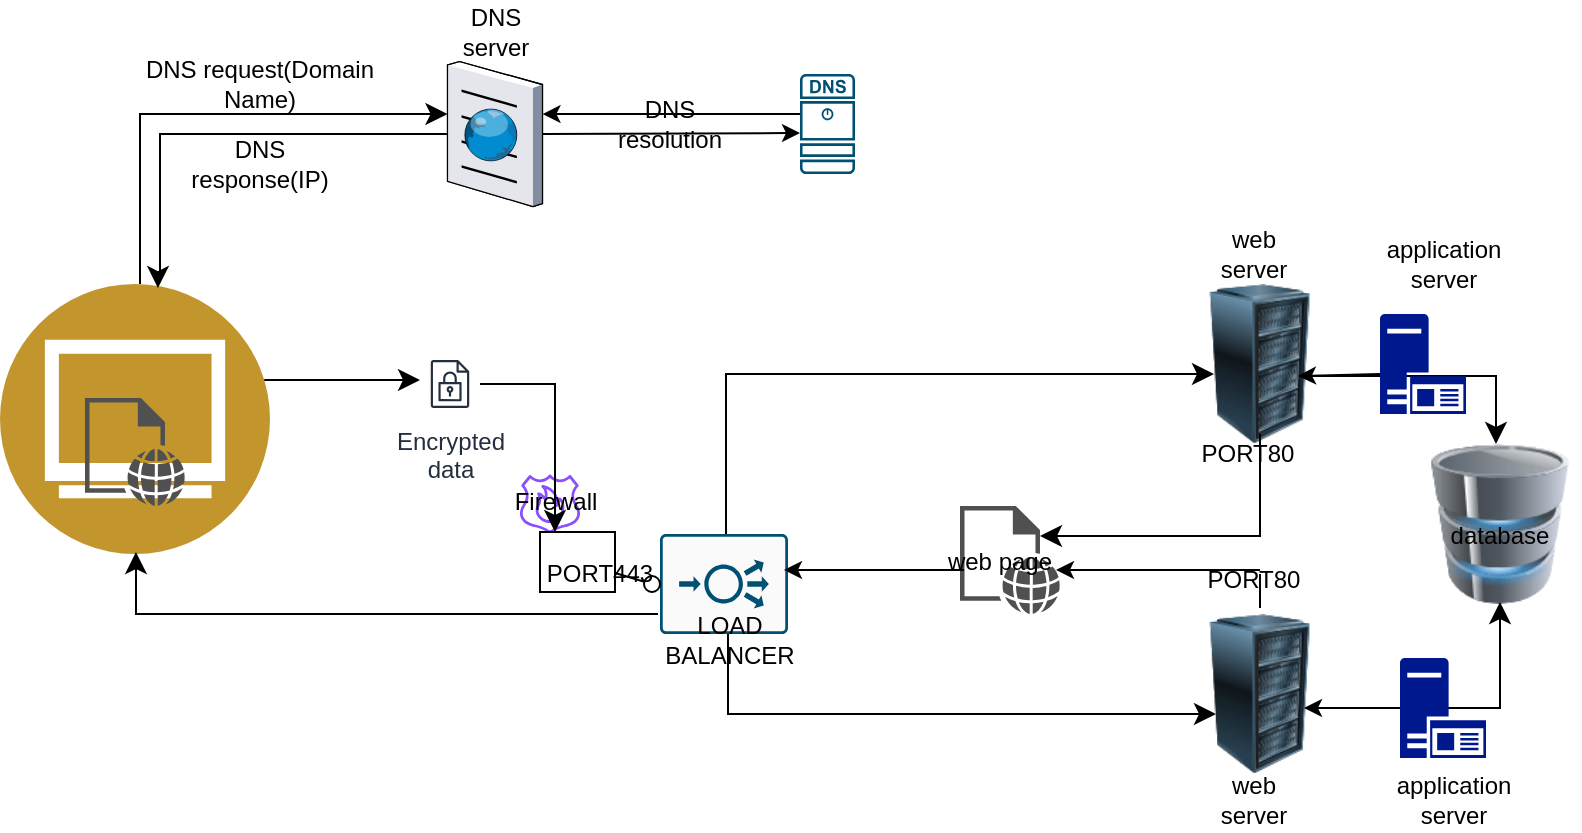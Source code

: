 <mxfile version="24.0.7" type="github">
  <diagram name="Page-1" id="pLf0DlgirJg2gfVvpEym">
    <mxGraphModel dx="880" dy="434" grid="1" gridSize="10" guides="1" tooltips="1" connect="1" arrows="1" fold="1" page="1" pageScale="1" pageWidth="850" pageHeight="1100" math="0" shadow="0">
      <root>
        <mxCell id="0" />
        <mxCell id="1" parent="0" />
        <mxCell id="1oSkQ_wVZr1lqETH9gVj-1" value="" style="verticalLabelPosition=bottom;sketch=0;aspect=fixed;html=1;verticalAlign=top;strokeColor=none;align=center;outlineConnect=0;shape=mxgraph.citrix.browser;" vertex="1" parent="1">
          <mxGeometry x="283.75" y="123.75" width="47.5" height="72.5" as="geometry" />
        </mxCell>
        <mxCell id="1oSkQ_wVZr1lqETH9gVj-2" value="" style="image;aspect=fixed;perimeter=ellipsePerimeter;html=1;align=center;shadow=0;dashed=0;fontColor=#4277BB;labelBackgroundColor=default;fontSize=12;spacingTop=3;image=img/lib/ibm/users/browser.svg;" vertex="1" parent="1">
          <mxGeometry x="60" y="235" width="135" height="135" as="geometry" />
        </mxCell>
        <mxCell id="1oSkQ_wVZr1lqETH9gVj-3" value="" style="sketch=0;points=[[0.015,0.015,0],[0.985,0.015,0],[0.985,0.985,0],[0.015,0.985,0],[0.25,0,0],[0.5,0,0],[0.75,0,0],[1,0.25,0],[1,0.5,0],[1,0.75,0],[0.75,1,0],[0.5,1,0],[0.25,1,0],[0,0.75,0],[0,0.5,0],[0,0.25,0]];verticalLabelPosition=bottom;html=1;verticalAlign=top;aspect=fixed;align=center;pointerEvents=1;shape=mxgraph.cisco19.dns_server;fillColor=#005073;strokeColor=none;" vertex="1" parent="1">
          <mxGeometry x="460" y="130" width="27.5" height="50" as="geometry" />
        </mxCell>
        <mxCell id="1oSkQ_wVZr1lqETH9gVj-4" value="" style="image;html=1;image=img/lib/clip_art/computers/Server_Rack_128x128.png" vertex="1" parent="1">
          <mxGeometry x="650" y="400" width="80" height="80" as="geometry" />
        </mxCell>
        <mxCell id="1oSkQ_wVZr1lqETH9gVj-5" value="" style="sketch=0;outlineConnect=0;fontColor=#232F3E;gradientColor=none;fillColor=#8C4FFF;strokeColor=none;dashed=0;verticalLabelPosition=bottom;verticalAlign=top;align=center;html=1;fontSize=12;fontStyle=0;aspect=fixed;pointerEvents=1;shape=mxgraph.aws4.route_53_resolver_dns_firewall;" vertex="1" parent="1">
          <mxGeometry x="320" y="330" width="30" height="30" as="geometry" />
        </mxCell>
        <mxCell id="1oSkQ_wVZr1lqETH9gVj-6" value="" style="sketch=0;points=[[0.015,0.015,0],[0.985,0.015,0],[0.985,0.985,0],[0.015,0.985,0],[0.25,0,0],[0.5,0,0],[0.75,0,0],[1,0.25,0],[1,0.5,0],[1,0.75,0],[0.75,1,0],[0.5,1,0],[0.25,1,0],[0,0.75,0],[0,0.5,0],[0,0.25,0]];verticalLabelPosition=bottom;html=1;verticalAlign=top;aspect=fixed;align=center;pointerEvents=1;shape=mxgraph.cisco19.rect;prIcon=load_balancer;fillColor=#FAFAFA;strokeColor=#005073;" vertex="1" parent="1">
          <mxGeometry x="390" y="360" width="64" height="50" as="geometry" />
        </mxCell>
        <mxCell id="1oSkQ_wVZr1lqETH9gVj-7" value="" style="image;html=1;image=img/lib/clip_art/computers/Server_Rack_128x128.png" vertex="1" parent="1">
          <mxGeometry x="650" y="235" width="80" height="80" as="geometry" />
        </mxCell>
        <mxCell id="1oSkQ_wVZr1lqETH9gVj-8" value="" style="html=1;rounded=0;" vertex="1" parent="1">
          <mxGeometry x="330" y="359" width="37.5" height="30" as="geometry" />
        </mxCell>
        <mxCell id="1oSkQ_wVZr1lqETH9gVj-9" value="" style="endArrow=none;html=1;rounded=0;align=center;verticalAlign=top;endFill=0;labelBackgroundColor=none;endSize=2;" edge="1" source="1oSkQ_wVZr1lqETH9gVj-8" target="1oSkQ_wVZr1lqETH9gVj-10" parent="1">
          <mxGeometry relative="1" as="geometry" />
        </mxCell>
        <mxCell id="1oSkQ_wVZr1lqETH9gVj-10" value="" style="ellipse;html=1;fontSize=11;align=center;fillColor=none;points=[];aspect=fixed;resizable=0;verticalAlign=bottom;labelPosition=center;verticalLabelPosition=top;flipH=1;" vertex="1" parent="1">
          <mxGeometry x="382" y="381" width="8" height="8" as="geometry" />
        </mxCell>
        <mxCell id="1oSkQ_wVZr1lqETH9gVj-12" value="" style="sketch=0;pointerEvents=1;shadow=0;dashed=0;html=1;strokeColor=none;fillColor=#505050;labelPosition=center;verticalLabelPosition=bottom;verticalAlign=top;outlineConnect=0;align=center;shape=mxgraph.office.concepts.web_page;" vertex="1" parent="1">
          <mxGeometry x="540" y="346" width="50" height="54" as="geometry" />
        </mxCell>
        <mxCell id="1oSkQ_wVZr1lqETH9gVj-13" value="" style="image;html=1;image=img/lib/clip_art/computers/Database_128x128.png" vertex="1" parent="1">
          <mxGeometry x="770" y="315" width="80" height="80" as="geometry" />
        </mxCell>
        <mxCell id="1oSkQ_wVZr1lqETH9gVj-14" value="" style="edgeStyle=segmentEdgeStyle;endArrow=classic;html=1;curved=0;rounded=0;endSize=8;startSize=8;entryX=0;entryY=0.362;entryDx=0;entryDy=0;entryPerimeter=0;" edge="1" parent="1" source="1oSkQ_wVZr1lqETH9gVj-2" target="1oSkQ_wVZr1lqETH9gVj-1">
          <mxGeometry width="50" height="50" relative="1" as="geometry">
            <mxPoint x="130" y="240" as="sourcePoint" />
            <mxPoint x="270" y="150" as="targetPoint" />
            <Array as="points">
              <mxPoint x="130" y="150" />
            </Array>
          </mxGeometry>
        </mxCell>
        <mxCell id="1oSkQ_wVZr1lqETH9gVj-15" value="DNS server" style="text;strokeColor=none;align=center;fillColor=none;html=1;verticalAlign=middle;whiteSpace=wrap;rounded=0;" vertex="1" parent="1">
          <mxGeometry x="277.5" y="93.75" width="60" height="30" as="geometry" />
        </mxCell>
        <mxCell id="1oSkQ_wVZr1lqETH9gVj-16" value="" style="endArrow=classic;html=1;rounded=0;entryX=0;entryY=0.75;entryDx=0;entryDy=0;entryPerimeter=0;exitX=0.995;exitY=0.61;exitDx=0;exitDy=0;exitPerimeter=0;" edge="1" parent="1">
          <mxGeometry width="50" height="50" relative="1" as="geometry">
            <mxPoint x="331.013" y="159.975" as="sourcePoint" />
            <mxPoint x="460" y="159.5" as="targetPoint" />
          </mxGeometry>
        </mxCell>
        <mxCell id="1oSkQ_wVZr1lqETH9gVj-17" value="" style="endArrow=classic;html=1;rounded=0;exitX=0;exitY=0.642;exitDx=0;exitDy=0;exitPerimeter=0;" edge="1" parent="1">
          <mxGeometry width="50" height="50" relative="1" as="geometry">
            <mxPoint x="460" y="150.0" as="sourcePoint" />
            <mxPoint x="331.25" y="150.011" as="targetPoint" />
          </mxGeometry>
        </mxCell>
        <mxCell id="1oSkQ_wVZr1lqETH9gVj-18" value="" style="edgeStyle=segmentEdgeStyle;endArrow=classic;html=1;curved=0;rounded=0;endSize=8;startSize=8;entryX=0.585;entryY=0.015;entryDx=0;entryDy=0;entryPerimeter=0;" edge="1" parent="1" source="1oSkQ_wVZr1lqETH9gVj-1" target="1oSkQ_wVZr1lqETH9gVj-2">
          <mxGeometry width="50" height="50" relative="1" as="geometry">
            <mxPoint x="130" y="173.75" as="sourcePoint" />
            <mxPoint x="140" y="230" as="targetPoint" />
            <Array as="points">
              <mxPoint x="140" y="160" />
              <mxPoint x="140" y="230" />
              <mxPoint x="139" y="230" />
            </Array>
          </mxGeometry>
        </mxCell>
        <mxCell id="1oSkQ_wVZr1lqETH9gVj-19" value="DNS request(Domain Name)" style="text;strokeColor=none;align=center;fillColor=none;html=1;verticalAlign=middle;whiteSpace=wrap;rounded=0;" vertex="1" parent="1">
          <mxGeometry x="130" y="120" width="120" height="30" as="geometry" />
        </mxCell>
        <mxCell id="1oSkQ_wVZr1lqETH9gVj-20" value="DNS response(IP)" style="text;strokeColor=none;align=center;fillColor=none;html=1;verticalAlign=middle;whiteSpace=wrap;rounded=0;" vertex="1" parent="1">
          <mxGeometry x="160" y="160" width="60" height="30" as="geometry" />
        </mxCell>
        <mxCell id="1oSkQ_wVZr1lqETH9gVj-21" value="DNS resolution" style="text;strokeColor=none;align=center;fillColor=none;html=1;verticalAlign=middle;whiteSpace=wrap;rounded=0;" vertex="1" parent="1">
          <mxGeometry x="365" y="140" width="60" height="30" as="geometry" />
        </mxCell>
        <mxCell id="1oSkQ_wVZr1lqETH9gVj-25" value="" style="edgeStyle=elbowEdgeStyle;elbow=horizontal;endArrow=classic;html=1;curved=0;rounded=0;endSize=8;startSize=8;" edge="1" parent="1" source="1oSkQ_wVZr1lqETH9gVj-11" target="1oSkQ_wVZr1lqETH9gVj-8">
          <mxGeometry width="50" height="50" relative="1" as="geometry">
            <mxPoint x="182.5" y="280" as="sourcePoint" />
            <mxPoint x="337.5" y="339" as="targetPoint" />
            <Array as="points">
              <mxPoint x="337.5" y="350" />
            </Array>
          </mxGeometry>
        </mxCell>
        <mxCell id="1oSkQ_wVZr1lqETH9gVj-26" value="" style="edgeStyle=elbowEdgeStyle;elbow=horizontal;endArrow=classic;html=1;curved=0;rounded=0;endSize=8;startSize=8;" edge="1" parent="1" source="1oSkQ_wVZr1lqETH9gVj-2" target="1oSkQ_wVZr1lqETH9gVj-11">
          <mxGeometry width="50" height="50" relative="1" as="geometry">
            <mxPoint x="195" y="283" as="sourcePoint" />
            <mxPoint x="337.5" y="339" as="targetPoint" />
            <Array as="points">
              <mxPoint x="233" y="283" />
            </Array>
          </mxGeometry>
        </mxCell>
        <mxCell id="1oSkQ_wVZr1lqETH9gVj-11" value="Encrypted&#xa;data" style="sketch=0;outlineConnect=0;fontColor=#232F3E;gradientColor=none;strokeColor=#232F3E;fillColor=#ffffff;dashed=0;verticalLabelPosition=bottom;verticalAlign=top;align=center;html=1;fontSize=12;fontStyle=0;aspect=fixed;shape=mxgraph.aws4.resourceIcon;resIcon=mxgraph.aws4.encrypted_data;" vertex="1" parent="1">
          <mxGeometry x="270" y="270" width="30" height="30" as="geometry" />
        </mxCell>
        <mxCell id="1oSkQ_wVZr1lqETH9gVj-28" value="" style="edgeStyle=elbowEdgeStyle;elbow=vertical;endArrow=classic;html=1;curved=0;rounded=0;endSize=8;startSize=8;exitX=0.25;exitY=0;exitDx=0;exitDy=0;exitPerimeter=0;" edge="1" parent="1">
          <mxGeometry width="50" height="50" relative="1" as="geometry">
            <mxPoint x="423" y="360" as="sourcePoint" />
            <mxPoint x="667" y="280" as="targetPoint" />
            <Array as="points">
              <mxPoint x="417" y="280" />
            </Array>
          </mxGeometry>
        </mxCell>
        <mxCell id="1oSkQ_wVZr1lqETH9gVj-29" value="" style="edgeStyle=elbowEdgeStyle;elbow=vertical;endArrow=classic;html=1;curved=0;rounded=0;endSize=8;startSize=8;exitX=0.25;exitY=1;exitDx=0;exitDy=0;exitPerimeter=0;" edge="1" parent="1">
          <mxGeometry width="50" height="50" relative="1" as="geometry">
            <mxPoint x="424" y="410" as="sourcePoint" />
            <mxPoint x="668" y="450" as="targetPoint" />
            <Array as="points">
              <mxPoint x="428" y="450" />
            </Array>
          </mxGeometry>
        </mxCell>
        <mxCell id="1oSkQ_wVZr1lqETH9gVj-30" value="" style="edgeStyle=segmentEdgeStyle;endArrow=classic;html=1;curved=0;rounded=0;endSize=8;startSize=8;entryX=0.5;entryY=1;entryDx=0;entryDy=0;" edge="1" parent="1">
          <mxGeometry width="50" height="50" relative="1" as="geometry">
            <mxPoint x="713" y="447" as="sourcePoint" />
            <mxPoint x="810" y="394" as="targetPoint" />
            <Array as="points">
              <mxPoint x="810" y="447" />
            </Array>
          </mxGeometry>
        </mxCell>
        <mxCell id="1oSkQ_wVZr1lqETH9gVj-32" value="" style="edgeStyle=segmentEdgeStyle;endArrow=classic;html=1;curved=0;rounded=0;endSize=8;startSize=8;" edge="1" parent="1">
          <mxGeometry width="50" height="50" relative="1" as="geometry">
            <mxPoint x="711" y="281" as="sourcePoint" />
            <mxPoint x="808" y="315" as="targetPoint" />
            <Array as="points">
              <mxPoint x="808" y="281" />
            </Array>
          </mxGeometry>
        </mxCell>
        <mxCell id="1oSkQ_wVZr1lqETH9gVj-33" value="" style="endArrow=classic;html=1;rounded=0;" edge="1" parent="1">
          <mxGeometry width="50" height="50" relative="1" as="geometry">
            <mxPoint x="802" y="447" as="sourcePoint" />
            <mxPoint x="712" y="447" as="targetPoint" />
          </mxGeometry>
        </mxCell>
        <mxCell id="1oSkQ_wVZr1lqETH9gVj-35" value="" style="endArrow=classic;html=1;rounded=0;" edge="1" parent="1">
          <mxGeometry width="50" height="50" relative="1" as="geometry">
            <mxPoint x="690" y="378" as="sourcePoint" />
            <mxPoint x="588" y="378" as="targetPoint" />
          </mxGeometry>
        </mxCell>
        <mxCell id="1oSkQ_wVZr1lqETH9gVj-36" value="" style="endArrow=classic;html=1;rounded=0;" edge="1" parent="1">
          <mxGeometry width="50" height="50" relative="1" as="geometry">
            <mxPoint x="542" y="378" as="sourcePoint" />
            <mxPoint x="452" y="378" as="targetPoint" />
          </mxGeometry>
        </mxCell>
        <mxCell id="1oSkQ_wVZr1lqETH9gVj-37" value="" style="endArrow=none;html=1;rounded=0;" edge="1" parent="1">
          <mxGeometry width="50" height="50" relative="1" as="geometry">
            <mxPoint x="690" y="397" as="sourcePoint" />
            <mxPoint x="690" y="380" as="targetPoint" />
          </mxGeometry>
        </mxCell>
        <mxCell id="1oSkQ_wVZr1lqETH9gVj-38" value="" style="edgeStyle=segmentEdgeStyle;endArrow=classic;html=1;curved=0;rounded=0;endSize=8;startSize=8;" edge="1" parent="1">
          <mxGeometry width="50" height="50" relative="1" as="geometry">
            <mxPoint x="690" y="310" as="sourcePoint" />
            <mxPoint x="580" y="361" as="targetPoint" />
            <Array as="points">
              <mxPoint x="690" y="361" />
            </Array>
          </mxGeometry>
        </mxCell>
        <mxCell id="1oSkQ_wVZr1lqETH9gVj-39" value="PORT443" style="text;strokeColor=none;align=center;fillColor=none;html=1;verticalAlign=middle;whiteSpace=wrap;rounded=0;" vertex="1" parent="1">
          <mxGeometry x="330" y="365" width="60" height="30" as="geometry" />
        </mxCell>
        <mxCell id="1oSkQ_wVZr1lqETH9gVj-40" value="PORT80" style="text;strokeColor=none;align=center;fillColor=none;html=1;verticalAlign=middle;whiteSpace=wrap;rounded=0;" vertex="1" parent="1">
          <mxGeometry x="657" y="368" width="60" height="30" as="geometry" />
        </mxCell>
        <mxCell id="1oSkQ_wVZr1lqETH9gVj-41" value="PORT80" style="text;strokeColor=none;align=center;fillColor=none;html=1;verticalAlign=middle;whiteSpace=wrap;rounded=0;" vertex="1" parent="1">
          <mxGeometry x="654" y="305" width="60" height="30" as="geometry" />
        </mxCell>
        <mxCell id="1oSkQ_wVZr1lqETH9gVj-42" value="Firewall" style="text;strokeColor=none;align=center;fillColor=none;html=1;verticalAlign=middle;whiteSpace=wrap;rounded=0;" vertex="1" parent="1">
          <mxGeometry x="307.5" y="329" width="60" height="30" as="geometry" />
        </mxCell>
        <mxCell id="1oSkQ_wVZr1lqETH9gVj-43" value="LOAD BALANCER" style="text;strokeColor=none;align=center;fillColor=none;html=1;verticalAlign=middle;whiteSpace=wrap;rounded=0;" vertex="1" parent="1">
          <mxGeometry x="395" y="398" width="60" height="30" as="geometry" />
        </mxCell>
        <mxCell id="1oSkQ_wVZr1lqETH9gVj-44" value="" style="sketch=0;aspect=fixed;pointerEvents=1;shadow=0;dashed=0;html=1;strokeColor=none;labelPosition=center;verticalLabelPosition=bottom;verticalAlign=top;align=center;fillColor=#00188D;shape=mxgraph.mscae.enterprise.application_server2" vertex="1" parent="1">
          <mxGeometry x="750" y="250" width="43" height="50" as="geometry" />
        </mxCell>
        <mxCell id="1oSkQ_wVZr1lqETH9gVj-45" value="" style="sketch=0;aspect=fixed;pointerEvents=1;shadow=0;dashed=0;html=1;strokeColor=none;labelPosition=center;verticalLabelPosition=bottom;verticalAlign=top;align=center;fillColor=#00188D;shape=mxgraph.mscae.enterprise.application_server2" vertex="1" parent="1">
          <mxGeometry x="760" y="422" width="43" height="50" as="geometry" />
        </mxCell>
        <mxCell id="1oSkQ_wVZr1lqETH9gVj-46" value="database" style="text;strokeColor=none;align=center;fillColor=none;html=1;verticalAlign=middle;whiteSpace=wrap;rounded=0;" vertex="1" parent="1">
          <mxGeometry x="780" y="346" width="60" height="30" as="geometry" />
        </mxCell>
        <mxCell id="1oSkQ_wVZr1lqETH9gVj-47" value="application server" style="text;strokeColor=none;align=center;fillColor=none;html=1;verticalAlign=middle;whiteSpace=wrap;rounded=0;" vertex="1" parent="1">
          <mxGeometry x="751.5" y="210" width="60" height="30" as="geometry" />
        </mxCell>
        <mxCell id="1oSkQ_wVZr1lqETH9gVj-48" value="application server" style="text;strokeColor=none;align=center;fillColor=none;html=1;verticalAlign=middle;whiteSpace=wrap;rounded=0;" vertex="1" parent="1">
          <mxGeometry x="756.5" y="478" width="60" height="30" as="geometry" />
        </mxCell>
        <mxCell id="1oSkQ_wVZr1lqETH9gVj-49" value="web server" style="text;strokeColor=none;align=center;fillColor=none;html=1;verticalAlign=middle;whiteSpace=wrap;rounded=0;" vertex="1" parent="1">
          <mxGeometry x="657" y="205" width="60" height="30" as="geometry" />
        </mxCell>
        <mxCell id="1oSkQ_wVZr1lqETH9gVj-50" value="web server" style="text;strokeColor=none;align=center;fillColor=none;html=1;verticalAlign=middle;whiteSpace=wrap;rounded=0;" vertex="1" parent="1">
          <mxGeometry x="657" y="478" width="60" height="30" as="geometry" />
        </mxCell>
        <mxCell id="1oSkQ_wVZr1lqETH9gVj-51" value="web page" style="text;strokeColor=none;align=center;fillColor=none;html=1;verticalAlign=middle;whiteSpace=wrap;rounded=0;" vertex="1" parent="1">
          <mxGeometry x="530" y="359" width="60" height="30" as="geometry" />
        </mxCell>
        <mxCell id="1oSkQ_wVZr1lqETH9gVj-52" value="" style="endArrow=classic;html=1;rounded=0;" edge="1" parent="1">
          <mxGeometry width="50" height="50" relative="1" as="geometry">
            <mxPoint x="750" y="280" as="sourcePoint" />
            <mxPoint x="709" y="281" as="targetPoint" />
          </mxGeometry>
        </mxCell>
        <mxCell id="1oSkQ_wVZr1lqETH9gVj-54" value="" style="edgeStyle=segmentEdgeStyle;endArrow=classic;html=1;curved=0;rounded=0;endSize=8;startSize=8;entryX=0.437;entryY=0.993;entryDx=0;entryDy=0;entryPerimeter=0;" edge="1" parent="1">
          <mxGeometry width="50" height="50" relative="1" as="geometry">
            <mxPoint x="389" y="400" as="sourcePoint" />
            <mxPoint x="127.995" y="369.055" as="targetPoint" />
            <Array as="points">
              <mxPoint x="389" y="400" />
              <mxPoint x="128" y="400" />
            </Array>
          </mxGeometry>
        </mxCell>
        <mxCell id="1oSkQ_wVZr1lqETH9gVj-55" value="" style="sketch=0;pointerEvents=1;shadow=0;dashed=0;html=1;strokeColor=none;fillColor=#505050;labelPosition=center;verticalLabelPosition=bottom;verticalAlign=top;outlineConnect=0;align=center;shape=mxgraph.office.concepts.web_page;" vertex="1" parent="1">
          <mxGeometry x="102.5" y="292" width="50" height="54" as="geometry" />
        </mxCell>
      </root>
    </mxGraphModel>
  </diagram>
</mxfile>
